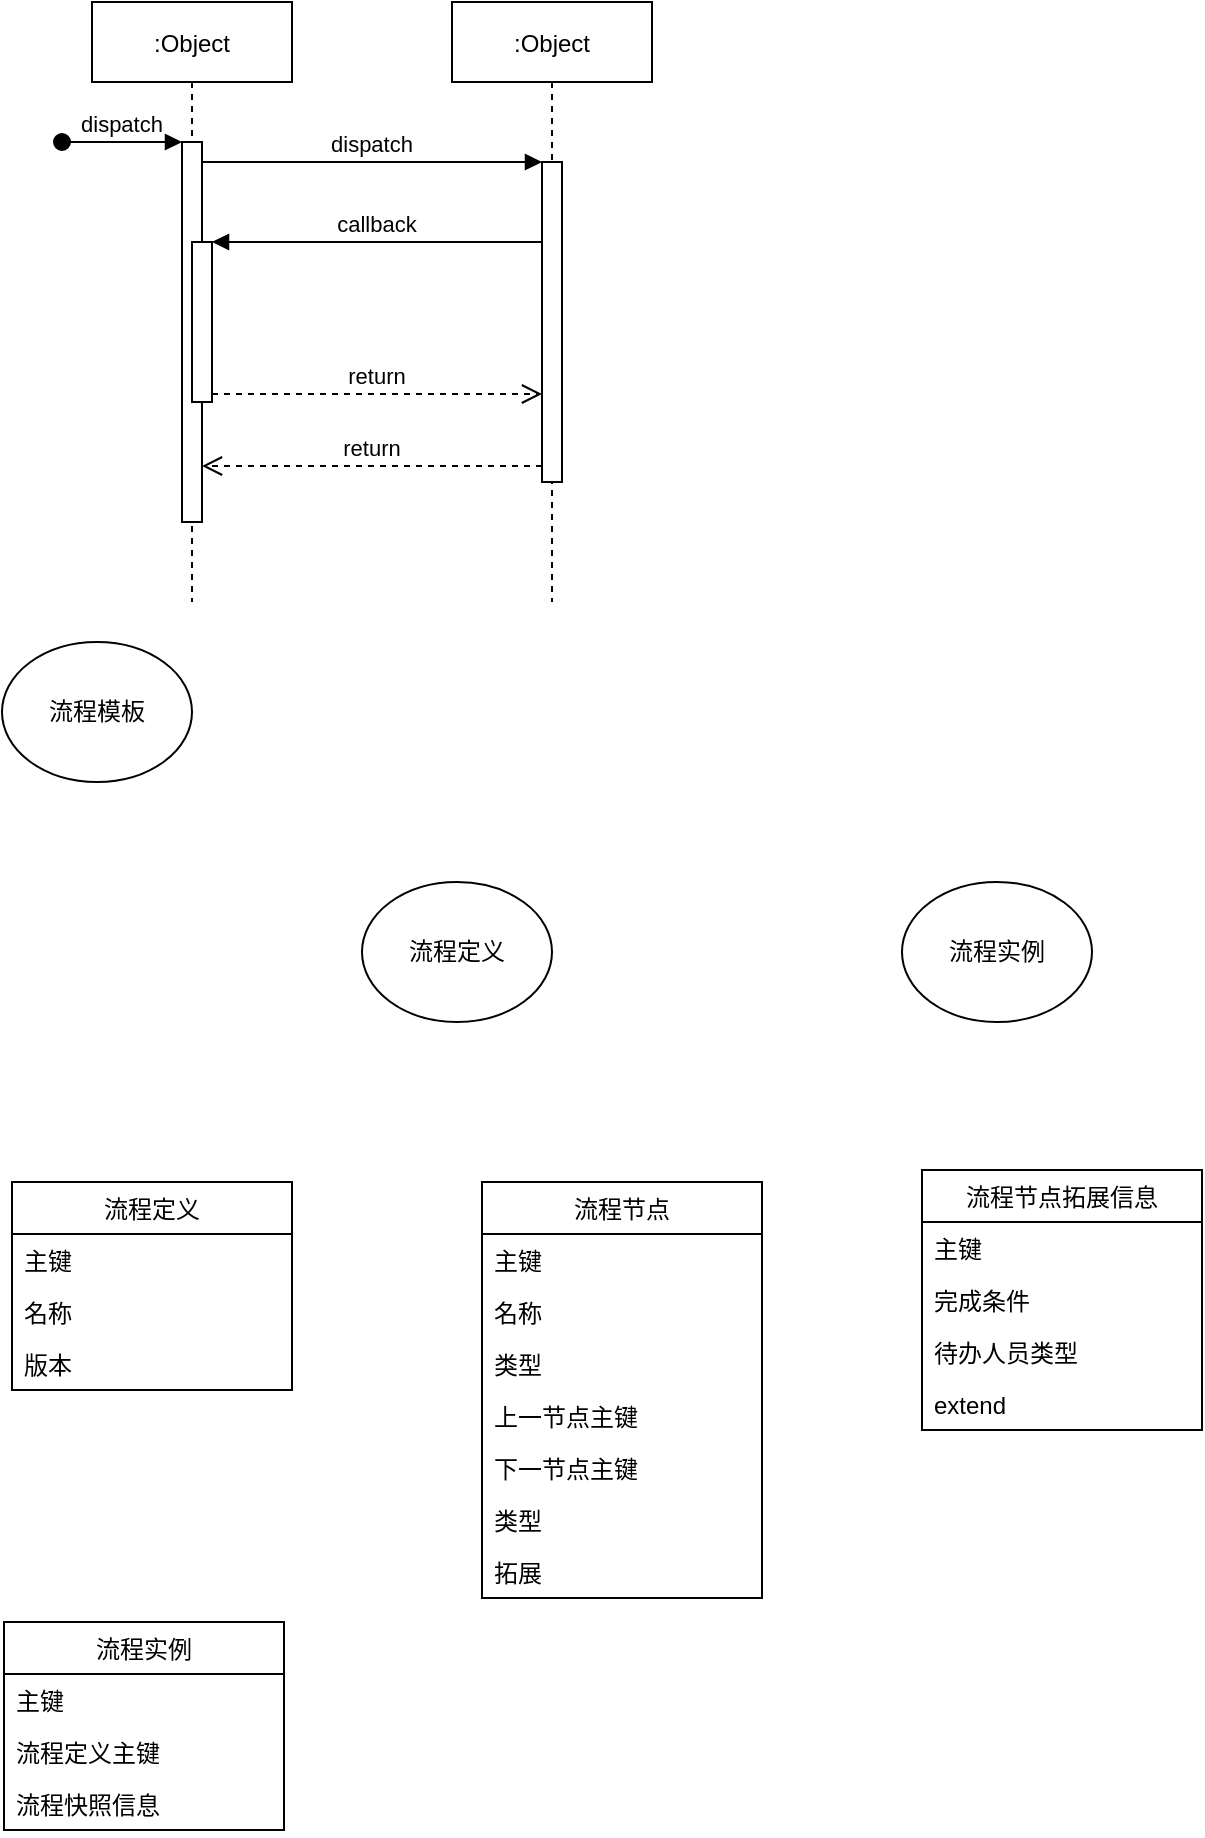 <mxfile version="20.2.3" type="github">
  <diagram id="kgpKYQtTHZ0yAKxKKP6v" name="Page-1">
    <mxGraphModel dx="1422" dy="762" grid="1" gridSize="10" guides="1" tooltips="1" connect="1" arrows="1" fold="1" page="1" pageScale="1" pageWidth="850" pageHeight="1100" math="0" shadow="0">
      <root>
        <mxCell id="0" />
        <mxCell id="1" parent="0" />
        <mxCell id="3nuBFxr9cyL0pnOWT2aG-1" value=":Object" style="shape=umlLifeline;perimeter=lifelinePerimeter;container=1;collapsible=0;recursiveResize=0;rounded=0;shadow=0;strokeWidth=1;" parent="1" vertex="1">
          <mxGeometry x="155" y="160" width="100" height="300" as="geometry" />
        </mxCell>
        <mxCell id="3nuBFxr9cyL0pnOWT2aG-2" value="" style="points=[];perimeter=orthogonalPerimeter;rounded=0;shadow=0;strokeWidth=1;" parent="3nuBFxr9cyL0pnOWT2aG-1" vertex="1">
          <mxGeometry x="45" y="70" width="10" height="190" as="geometry" />
        </mxCell>
        <mxCell id="3nuBFxr9cyL0pnOWT2aG-3" value="dispatch" style="verticalAlign=bottom;startArrow=oval;endArrow=block;startSize=8;shadow=0;strokeWidth=1;" parent="3nuBFxr9cyL0pnOWT2aG-1" target="3nuBFxr9cyL0pnOWT2aG-2" edge="1">
          <mxGeometry relative="1" as="geometry">
            <mxPoint x="-15" y="70" as="sourcePoint" />
          </mxGeometry>
        </mxCell>
        <mxCell id="3nuBFxr9cyL0pnOWT2aG-4" value="" style="points=[];perimeter=orthogonalPerimeter;rounded=0;shadow=0;strokeWidth=1;" parent="3nuBFxr9cyL0pnOWT2aG-1" vertex="1">
          <mxGeometry x="50" y="120" width="10" height="80" as="geometry" />
        </mxCell>
        <mxCell id="3nuBFxr9cyL0pnOWT2aG-5" value=":Object" style="shape=umlLifeline;perimeter=lifelinePerimeter;container=1;collapsible=0;recursiveResize=0;rounded=0;shadow=0;strokeWidth=1;" parent="1" vertex="1">
          <mxGeometry x="335" y="160" width="100" height="300" as="geometry" />
        </mxCell>
        <mxCell id="3nuBFxr9cyL0pnOWT2aG-6" value="" style="points=[];perimeter=orthogonalPerimeter;rounded=0;shadow=0;strokeWidth=1;" parent="3nuBFxr9cyL0pnOWT2aG-5" vertex="1">
          <mxGeometry x="45" y="80" width="10" height="160" as="geometry" />
        </mxCell>
        <mxCell id="3nuBFxr9cyL0pnOWT2aG-7" value="return" style="verticalAlign=bottom;endArrow=open;dashed=1;endSize=8;exitX=0;exitY=0.95;shadow=0;strokeWidth=1;" parent="1" source="3nuBFxr9cyL0pnOWT2aG-6" target="3nuBFxr9cyL0pnOWT2aG-2" edge="1">
          <mxGeometry relative="1" as="geometry">
            <mxPoint x="310" y="316" as="targetPoint" />
          </mxGeometry>
        </mxCell>
        <mxCell id="3nuBFxr9cyL0pnOWT2aG-8" value="dispatch" style="verticalAlign=bottom;endArrow=block;entryX=0;entryY=0;shadow=0;strokeWidth=1;" parent="1" source="3nuBFxr9cyL0pnOWT2aG-2" target="3nuBFxr9cyL0pnOWT2aG-6" edge="1">
          <mxGeometry relative="1" as="geometry">
            <mxPoint x="310" y="240" as="sourcePoint" />
          </mxGeometry>
        </mxCell>
        <mxCell id="3nuBFxr9cyL0pnOWT2aG-9" value="callback" style="verticalAlign=bottom;endArrow=block;entryX=1;entryY=0;shadow=0;strokeWidth=1;" parent="1" source="3nuBFxr9cyL0pnOWT2aG-6" target="3nuBFxr9cyL0pnOWT2aG-4" edge="1">
          <mxGeometry relative="1" as="geometry">
            <mxPoint x="275" y="280" as="sourcePoint" />
          </mxGeometry>
        </mxCell>
        <mxCell id="3nuBFxr9cyL0pnOWT2aG-10" value="return" style="verticalAlign=bottom;endArrow=open;dashed=1;endSize=8;exitX=1;exitY=0.95;shadow=0;strokeWidth=1;" parent="1" source="3nuBFxr9cyL0pnOWT2aG-4" target="3nuBFxr9cyL0pnOWT2aG-6" edge="1">
          <mxGeometry relative="1" as="geometry">
            <mxPoint x="275" y="337" as="targetPoint" />
          </mxGeometry>
        </mxCell>
        <mxCell id="XxIILgXj8EMPHM-rxq7w-1" value="流程模板" style="ellipse;whiteSpace=wrap;html=1;" vertex="1" parent="1">
          <mxGeometry x="110" y="480" width="95" height="70" as="geometry" />
        </mxCell>
        <mxCell id="XxIILgXj8EMPHM-rxq7w-2" value="流程定义" style="ellipse;whiteSpace=wrap;html=1;" vertex="1" parent="1">
          <mxGeometry x="290" y="600" width="95" height="70" as="geometry" />
        </mxCell>
        <mxCell id="XxIILgXj8EMPHM-rxq7w-3" value="流程实例" style="ellipse;whiteSpace=wrap;html=1;" vertex="1" parent="1">
          <mxGeometry x="560" y="600" width="95" height="70" as="geometry" />
        </mxCell>
        <mxCell id="XxIILgXj8EMPHM-rxq7w-4" value="流程定义" style="swimlane;fontStyle=0;childLayout=stackLayout;horizontal=1;startSize=26;fillColor=none;horizontalStack=0;resizeParent=1;resizeParentMax=0;resizeLast=0;collapsible=1;marginBottom=0;" vertex="1" parent="1">
          <mxGeometry x="115" y="750" width="140" height="104" as="geometry" />
        </mxCell>
        <mxCell id="XxIILgXj8EMPHM-rxq7w-5" value="主键" style="text;strokeColor=none;fillColor=none;align=left;verticalAlign=top;spacingLeft=4;spacingRight=4;overflow=hidden;rotatable=0;points=[[0,0.5],[1,0.5]];portConstraint=eastwest;" vertex="1" parent="XxIILgXj8EMPHM-rxq7w-4">
          <mxGeometry y="26" width="140" height="26" as="geometry" />
        </mxCell>
        <mxCell id="XxIILgXj8EMPHM-rxq7w-9" value="名称" style="text;strokeColor=none;fillColor=none;align=left;verticalAlign=top;spacingLeft=4;spacingRight=4;overflow=hidden;rotatable=0;points=[[0,0.5],[1,0.5]];portConstraint=eastwest;" vertex="1" parent="XxIILgXj8EMPHM-rxq7w-4">
          <mxGeometry y="52" width="140" height="26" as="geometry" />
        </mxCell>
        <mxCell id="XxIILgXj8EMPHM-rxq7w-6" value="版本" style="text;strokeColor=none;fillColor=none;align=left;verticalAlign=top;spacingLeft=4;spacingRight=4;overflow=hidden;rotatable=0;points=[[0,0.5],[1,0.5]];portConstraint=eastwest;" vertex="1" parent="XxIILgXj8EMPHM-rxq7w-4">
          <mxGeometry y="78" width="140" height="26" as="geometry" />
        </mxCell>
        <mxCell id="XxIILgXj8EMPHM-rxq7w-10" value="流程节点" style="swimlane;fontStyle=0;childLayout=stackLayout;horizontal=1;startSize=26;fillColor=none;horizontalStack=0;resizeParent=1;resizeParentMax=0;resizeLast=0;collapsible=1;marginBottom=0;" vertex="1" parent="1">
          <mxGeometry x="350" y="750" width="140" height="208" as="geometry" />
        </mxCell>
        <mxCell id="XxIILgXj8EMPHM-rxq7w-11" value="主键" style="text;strokeColor=none;fillColor=none;align=left;verticalAlign=top;spacingLeft=4;spacingRight=4;overflow=hidden;rotatable=0;points=[[0,0.5],[1,0.5]];portConstraint=eastwest;" vertex="1" parent="XxIILgXj8EMPHM-rxq7w-10">
          <mxGeometry y="26" width="140" height="26" as="geometry" />
        </mxCell>
        <mxCell id="XxIILgXj8EMPHM-rxq7w-12" value="名称" style="text;strokeColor=none;fillColor=none;align=left;verticalAlign=top;spacingLeft=4;spacingRight=4;overflow=hidden;rotatable=0;points=[[0,0.5],[1,0.5]];portConstraint=eastwest;" vertex="1" parent="XxIILgXj8EMPHM-rxq7w-10">
          <mxGeometry y="52" width="140" height="26" as="geometry" />
        </mxCell>
        <mxCell id="XxIILgXj8EMPHM-rxq7w-13" value="类型" style="text;strokeColor=none;fillColor=none;align=left;verticalAlign=top;spacingLeft=4;spacingRight=4;overflow=hidden;rotatable=0;points=[[0,0.5],[1,0.5]];portConstraint=eastwest;" vertex="1" parent="XxIILgXj8EMPHM-rxq7w-10">
          <mxGeometry y="78" width="140" height="26" as="geometry" />
        </mxCell>
        <mxCell id="XxIILgXj8EMPHM-rxq7w-14" value="上一节点主键" style="text;strokeColor=none;fillColor=none;align=left;verticalAlign=top;spacingLeft=4;spacingRight=4;overflow=hidden;rotatable=0;points=[[0,0.5],[1,0.5]];portConstraint=eastwest;" vertex="1" parent="XxIILgXj8EMPHM-rxq7w-10">
          <mxGeometry y="104" width="140" height="26" as="geometry" />
        </mxCell>
        <mxCell id="XxIILgXj8EMPHM-rxq7w-15" value="下一节点主键" style="text;strokeColor=none;fillColor=none;align=left;verticalAlign=top;spacingLeft=4;spacingRight=4;overflow=hidden;rotatable=0;points=[[0,0.5],[1,0.5]];portConstraint=eastwest;" vertex="1" parent="XxIILgXj8EMPHM-rxq7w-10">
          <mxGeometry y="130" width="140" height="26" as="geometry" />
        </mxCell>
        <mxCell id="XxIILgXj8EMPHM-rxq7w-16" value="类型" style="text;strokeColor=none;fillColor=none;align=left;verticalAlign=top;spacingLeft=4;spacingRight=4;overflow=hidden;rotatable=0;points=[[0,0.5],[1,0.5]];portConstraint=eastwest;" vertex="1" parent="XxIILgXj8EMPHM-rxq7w-10">
          <mxGeometry y="156" width="140" height="26" as="geometry" />
        </mxCell>
        <mxCell id="XxIILgXj8EMPHM-rxq7w-46" value="拓展" style="text;strokeColor=none;fillColor=none;align=left;verticalAlign=top;spacingLeft=4;spacingRight=4;overflow=hidden;rotatable=0;points=[[0,0.5],[1,0.5]];portConstraint=eastwest;" vertex="1" parent="XxIILgXj8EMPHM-rxq7w-10">
          <mxGeometry y="182" width="140" height="26" as="geometry" />
        </mxCell>
        <mxCell id="XxIILgXj8EMPHM-rxq7w-17" value="流程节点拓展信息" style="swimlane;fontStyle=0;childLayout=stackLayout;horizontal=1;startSize=26;fillColor=none;horizontalStack=0;resizeParent=1;resizeParentMax=0;resizeLast=0;collapsible=1;marginBottom=0;" vertex="1" parent="1">
          <mxGeometry x="570" y="744" width="140" height="130" as="geometry" />
        </mxCell>
        <mxCell id="XxIILgXj8EMPHM-rxq7w-18" value="主键" style="text;strokeColor=none;fillColor=none;align=left;verticalAlign=top;spacingLeft=4;spacingRight=4;overflow=hidden;rotatable=0;points=[[0,0.5],[1,0.5]];portConstraint=eastwest;" vertex="1" parent="XxIILgXj8EMPHM-rxq7w-17">
          <mxGeometry y="26" width="140" height="26" as="geometry" />
        </mxCell>
        <mxCell id="XxIILgXj8EMPHM-rxq7w-19" value="完成条件" style="text;strokeColor=none;fillColor=none;align=left;verticalAlign=top;spacingLeft=4;spacingRight=4;overflow=hidden;rotatable=0;points=[[0,0.5],[1,0.5]];portConstraint=eastwest;" vertex="1" parent="XxIILgXj8EMPHM-rxq7w-17">
          <mxGeometry y="52" width="140" height="26" as="geometry" />
        </mxCell>
        <mxCell id="XxIILgXj8EMPHM-rxq7w-20" value="待办人员类型" style="text;strokeColor=none;fillColor=none;align=left;verticalAlign=top;spacingLeft=4;spacingRight=4;overflow=hidden;rotatable=0;points=[[0,0.5],[1,0.5]];portConstraint=eastwest;" vertex="1" parent="XxIILgXj8EMPHM-rxq7w-17">
          <mxGeometry y="78" width="140" height="26" as="geometry" />
        </mxCell>
        <mxCell id="XxIILgXj8EMPHM-rxq7w-21" value="extend" style="text;strokeColor=none;fillColor=none;align=left;verticalAlign=top;spacingLeft=4;spacingRight=4;overflow=hidden;rotatable=0;points=[[0,0.5],[1,0.5]];portConstraint=eastwest;" vertex="1" parent="XxIILgXj8EMPHM-rxq7w-17">
          <mxGeometry y="104" width="140" height="26" as="geometry" />
        </mxCell>
        <mxCell id="XxIILgXj8EMPHM-rxq7w-47" value="流程实例" style="swimlane;fontStyle=0;childLayout=stackLayout;horizontal=1;startSize=26;fillColor=none;horizontalStack=0;resizeParent=1;resizeParentMax=0;resizeLast=0;collapsible=1;marginBottom=0;" vertex="1" parent="1">
          <mxGeometry x="111" y="970" width="140" height="104" as="geometry" />
        </mxCell>
        <mxCell id="XxIILgXj8EMPHM-rxq7w-48" value="主键" style="text;strokeColor=none;fillColor=none;align=left;verticalAlign=top;spacingLeft=4;spacingRight=4;overflow=hidden;rotatable=0;points=[[0,0.5],[1,0.5]];portConstraint=eastwest;" vertex="1" parent="XxIILgXj8EMPHM-rxq7w-47">
          <mxGeometry y="26" width="140" height="26" as="geometry" />
        </mxCell>
        <mxCell id="XxIILgXj8EMPHM-rxq7w-49" value="流程定义主键" style="text;strokeColor=none;fillColor=none;align=left;verticalAlign=top;spacingLeft=4;spacingRight=4;overflow=hidden;rotatable=0;points=[[0,0.5],[1,0.5]];portConstraint=eastwest;" vertex="1" parent="XxIILgXj8EMPHM-rxq7w-47">
          <mxGeometry y="52" width="140" height="26" as="geometry" />
        </mxCell>
        <mxCell id="XxIILgXj8EMPHM-rxq7w-50" value="流程快照信息" style="text;strokeColor=none;fillColor=none;align=left;verticalAlign=top;spacingLeft=4;spacingRight=4;overflow=hidden;rotatable=0;points=[[0,0.5],[1,0.5]];portConstraint=eastwest;" vertex="1" parent="XxIILgXj8EMPHM-rxq7w-47">
          <mxGeometry y="78" width="140" height="26" as="geometry" />
        </mxCell>
      </root>
    </mxGraphModel>
  </diagram>
</mxfile>
